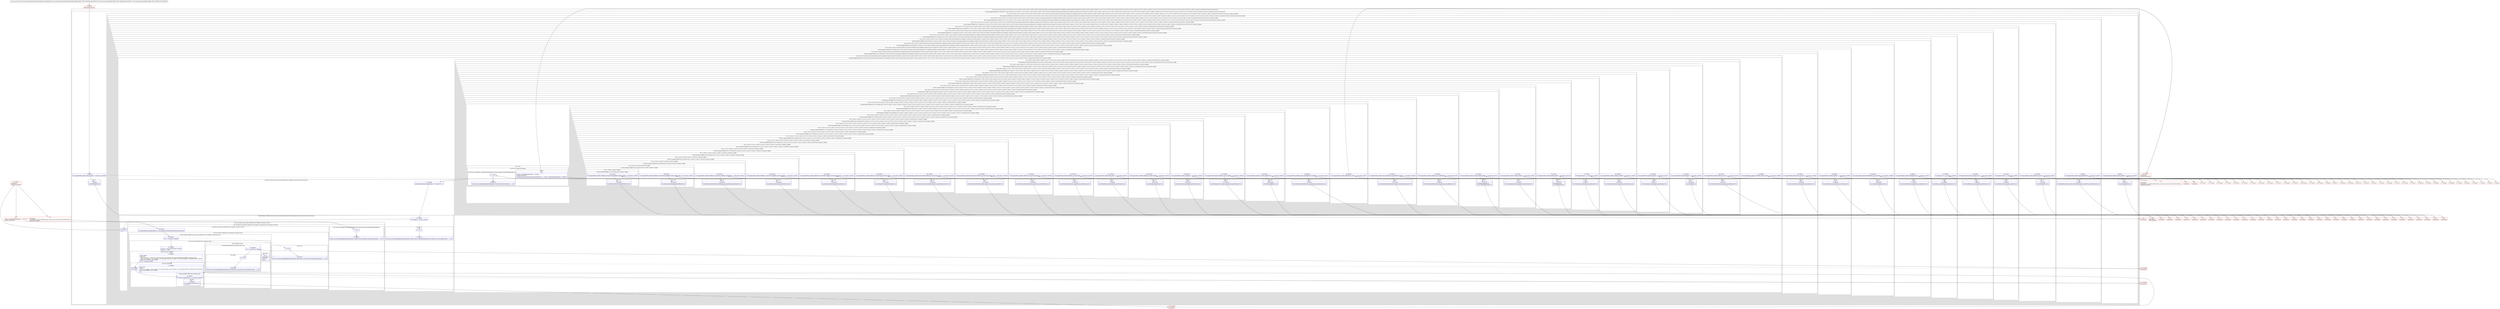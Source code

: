 digraph "CFG forcom.j256.ormlite.field.DatabaseFieldConfigLoader.readField(Lcom\/j256\/ormlite\/field\/DatabaseFieldConfig;Ljava\/lang\/String;Ljava\/lang\/String;)V" {
subgraph cluster_Region_443343740 {
label = "R(1:(1:2)(1:(1:5)(1:(1:8)(1:(1:11)(1:(1:14)(1:(1:17)(1:(1:20)(1:(1:23)(1:(1:26)(1:(1:29)(1:(1:32)(1:(2:35|(2:37|(2:40|(2:(3:42|(3:44|(1:46)(0)|47)|(2:(2:49|50)|(1:184)))|(2:51|52))))(2:56|57))(1:(1:60)(1:(1:63)(1:(1:66)(1:(1:69)(1:(1:72)(1:(1:75)(1:(1:78)(1:(1:81)(1:(1:84)(1:(1:87)(1:(1:(1:91))(1:(1:97)(1:(1:100)(1:(1:103)(1:(1:106)(1:(1:109)(1:(1:112)(1:(1:115)(1:(1:118)(1:(1:121)(1:(1:124)(1:(1:127)(1:(1:130)(1:(1:133)(1:(1:136)(1:(1:139)(1:(1:142)(0))))))))))))))))))))))))))))))))))))))))";
node [shape=record,color=blue];
subgraph cluster_IfRegion_948155170 {
label = "IF [B:1:0x0006] THEN: R(1:2) ELSE: R(1:(1:5)(1:(1:8)(1:(1:11)(1:(1:14)(1:(1:17)(1:(1:20)(1:(1:23)(1:(1:26)(1:(1:29)(1:(1:32)(1:(2:35|(2:37|(2:40|(2:(3:42|(3:44|(1:46)(0)|47)|(2:(2:49|50)|(1:184)))|(2:51|52))))(2:56|57))(1:(1:60)(1:(1:63)(1:(1:66)(1:(1:69)(1:(1:72)(1:(1:75)(1:(1:78)(1:(1:81)(1:(1:84)(1:(1:87)(1:(1:(1:91))(1:(1:97)(1:(1:100)(1:(1:103)(1:(1:106)(1:(1:109)(1:(1:112)(1:(1:115)(1:(1:118)(1:(1:121)(1:(1:124)(1:(1:127)(1:(1:130)(1:(1:133)(1:(1:136)(1:(1:139)(1:(1:142)(0)))))))))))))))))))))))))))))))))))))))";
node [shape=record,color=blue];
Node_1 [shape=record,label="{1\:\ 0x0006|if (r9.equals(FIELD_NAME_FIELD_NAME) == true) goto L_0x0008\l}"];
subgraph cluster_Region_1605760657 {
label = "R(1:2)";
node [shape=record,color=blue];
Node_2 [shape=record,label="{2\:\ 0x0008|r8.setFieldName(r10)\l}"];
}
subgraph cluster_Region_2017450059 {
label = "R(1:(1:5)(1:(1:8)(1:(1:11)(1:(1:14)(1:(1:17)(1:(1:20)(1:(1:23)(1:(1:26)(1:(1:29)(1:(1:32)(1:(2:35|(2:37|(2:40|(2:(3:42|(3:44|(1:46)(0)|47)|(2:(2:49|50)|(1:184)))|(2:51|52))))(2:56|57))(1:(1:60)(1:(1:63)(1:(1:66)(1:(1:69)(1:(1:72)(1:(1:75)(1:(1:78)(1:(1:81)(1:(1:84)(1:(1:87)(1:(1:(1:91))(1:(1:97)(1:(1:100)(1:(1:103)(1:(1:106)(1:(1:109)(1:(1:112)(1:(1:115)(1:(1:118)(1:(1:121)(1:(1:124)(1:(1:127)(1:(1:130)(1:(1:133)(1:(1:136)(1:(1:139)(1:(1:142)(0))))))))))))))))))))))))))))))))))))))) | ELSE_IF_CHAIN\l";
node [shape=record,color=blue];
subgraph cluster_IfRegion_95793971 {
label = "IF [B:4:0x0013] THEN: R(1:5) ELSE: R(1:(1:8)(1:(1:11)(1:(1:14)(1:(1:17)(1:(1:20)(1:(1:23)(1:(1:26)(1:(1:29)(1:(1:32)(1:(2:35|(2:37|(2:40|(2:(3:42|(3:44|(1:46)(0)|47)|(2:(2:49|50)|(1:184)))|(2:51|52))))(2:56|57))(1:(1:60)(1:(1:63)(1:(1:66)(1:(1:69)(1:(1:72)(1:(1:75)(1:(1:78)(1:(1:81)(1:(1:84)(1:(1:87)(1:(1:(1:91))(1:(1:97)(1:(1:100)(1:(1:103)(1:(1:106)(1:(1:109)(1:(1:112)(1:(1:115)(1:(1:118)(1:(1:121)(1:(1:124)(1:(1:127)(1:(1:130)(1:(1:133)(1:(1:136)(1:(1:139)(1:(1:142)(0)))))))))))))))))))))))))))))))))))))) | ELSE_IF_CHAIN\l";
node [shape=record,color=blue];
Node_4 [shape=record,label="{4\:\ 0x0013|if (r9.equals(FIELD_NAME_COLUMN_NAME) == true) goto L_0x0015\l}"];
subgraph cluster_Region_537528836 {
label = "R(1:5)";
node [shape=record,color=blue];
Node_5 [shape=record,label="{5\:\ 0x0015|r8.setColumnName(r10)\l}"];
}
subgraph cluster_Region_1358651882 {
label = "R(1:(1:8)(1:(1:11)(1:(1:14)(1:(1:17)(1:(1:20)(1:(1:23)(1:(1:26)(1:(1:29)(1:(1:32)(1:(2:35|(2:37|(2:40|(2:(3:42|(3:44|(1:46)(0)|47)|(2:(2:49|50)|(1:184)))|(2:51|52))))(2:56|57))(1:(1:60)(1:(1:63)(1:(1:66)(1:(1:69)(1:(1:72)(1:(1:75)(1:(1:78)(1:(1:81)(1:(1:84)(1:(1:87)(1:(1:(1:91))(1:(1:97)(1:(1:100)(1:(1:103)(1:(1:106)(1:(1:109)(1:(1:112)(1:(1:115)(1:(1:118)(1:(1:121)(1:(1:124)(1:(1:127)(1:(1:130)(1:(1:133)(1:(1:136)(1:(1:139)(1:(1:142)(0)))))))))))))))))))))))))))))))))))))) | ELSE_IF_CHAIN\l";
node [shape=record,color=blue];
subgraph cluster_IfRegion_1442846270 {
label = "IF [B:7:0x0020] THEN: R(1:8) ELSE: R(1:(1:11)(1:(1:14)(1:(1:17)(1:(1:20)(1:(1:23)(1:(1:26)(1:(1:29)(1:(1:32)(1:(2:35|(2:37|(2:40|(2:(3:42|(3:44|(1:46)(0)|47)|(2:(2:49|50)|(1:184)))|(2:51|52))))(2:56|57))(1:(1:60)(1:(1:63)(1:(1:66)(1:(1:69)(1:(1:72)(1:(1:75)(1:(1:78)(1:(1:81)(1:(1:84)(1:(1:87)(1:(1:(1:91))(1:(1:97)(1:(1:100)(1:(1:103)(1:(1:106)(1:(1:109)(1:(1:112)(1:(1:115)(1:(1:118)(1:(1:121)(1:(1:124)(1:(1:127)(1:(1:130)(1:(1:133)(1:(1:136)(1:(1:139)(1:(1:142)(0))))))))))))))))))))))))))))))))))))) | ELSE_IF_CHAIN\l";
node [shape=record,color=blue];
Node_7 [shape=record,label="{7\:\ 0x0020|if (r9.equals(FIELD_NAME_DATA_PERSISTER) == true) goto L_0x0022\l}"];
subgraph cluster_Region_2122587110 {
label = "R(1:8)";
node [shape=record,color=blue];
Node_8 [shape=record,label="{8\:\ 0x0022|r8.setDataPersister(com.j256.ormlite.field.DataType.valueOf(r10).getDataPersister())\l}"];
}
subgraph cluster_Region_237925400 {
label = "R(1:(1:11)(1:(1:14)(1:(1:17)(1:(1:20)(1:(1:23)(1:(1:26)(1:(1:29)(1:(1:32)(1:(2:35|(2:37|(2:40|(2:(3:42|(3:44|(1:46)(0)|47)|(2:(2:49|50)|(1:184)))|(2:51|52))))(2:56|57))(1:(1:60)(1:(1:63)(1:(1:66)(1:(1:69)(1:(1:72)(1:(1:75)(1:(1:78)(1:(1:81)(1:(1:84)(1:(1:87)(1:(1:(1:91))(1:(1:97)(1:(1:100)(1:(1:103)(1:(1:106)(1:(1:109)(1:(1:112)(1:(1:115)(1:(1:118)(1:(1:121)(1:(1:124)(1:(1:127)(1:(1:130)(1:(1:133)(1:(1:136)(1:(1:139)(1:(1:142)(0))))))))))))))))))))))))))))))))))))) | ELSE_IF_CHAIN\l";
node [shape=record,color=blue];
subgraph cluster_IfRegion_89239558 {
label = "IF [B:10:0x0035] THEN: R(1:11) ELSE: R(1:(1:14)(1:(1:17)(1:(1:20)(1:(1:23)(1:(1:26)(1:(1:29)(1:(1:32)(1:(2:35|(2:37|(2:40|(2:(3:42|(3:44|(1:46)(0)|47)|(2:(2:49|50)|(1:184)))|(2:51|52))))(2:56|57))(1:(1:60)(1:(1:63)(1:(1:66)(1:(1:69)(1:(1:72)(1:(1:75)(1:(1:78)(1:(1:81)(1:(1:84)(1:(1:87)(1:(1:(1:91))(1:(1:97)(1:(1:100)(1:(1:103)(1:(1:106)(1:(1:109)(1:(1:112)(1:(1:115)(1:(1:118)(1:(1:121)(1:(1:124)(1:(1:127)(1:(1:130)(1:(1:133)(1:(1:136)(1:(1:139)(1:(1:142)(0)))))))))))))))))))))))))))))))))))) | ELSE_IF_CHAIN\l";
node [shape=record,color=blue];
Node_10 [shape=record,label="{10\:\ 0x0035|if (r9.equals(FIELD_NAME_DEFAULT_VALUE) == true) goto L_0x0037\l}"];
subgraph cluster_Region_1404499828 {
label = "R(1:11)";
node [shape=record,color=blue];
Node_11 [shape=record,label="{11\:\ 0x0037|r8.setDefaultValue(r10)\l}"];
}
subgraph cluster_Region_221486543 {
label = "R(1:(1:14)(1:(1:17)(1:(1:20)(1:(1:23)(1:(1:26)(1:(1:29)(1:(1:32)(1:(2:35|(2:37|(2:40|(2:(3:42|(3:44|(1:46)(0)|47)|(2:(2:49|50)|(1:184)))|(2:51|52))))(2:56|57))(1:(1:60)(1:(1:63)(1:(1:66)(1:(1:69)(1:(1:72)(1:(1:75)(1:(1:78)(1:(1:81)(1:(1:84)(1:(1:87)(1:(1:(1:91))(1:(1:97)(1:(1:100)(1:(1:103)(1:(1:106)(1:(1:109)(1:(1:112)(1:(1:115)(1:(1:118)(1:(1:121)(1:(1:124)(1:(1:127)(1:(1:130)(1:(1:133)(1:(1:136)(1:(1:139)(1:(1:142)(0)))))))))))))))))))))))))))))))))))) | ELSE_IF_CHAIN\l";
node [shape=record,color=blue];
subgraph cluster_IfRegion_1891673797 {
label = "IF [B:13:0x0042] THEN: R(1:14) ELSE: R(1:(1:17)(1:(1:20)(1:(1:23)(1:(1:26)(1:(1:29)(1:(1:32)(1:(2:35|(2:37|(2:40|(2:(3:42|(3:44|(1:46)(0)|47)|(2:(2:49|50)|(1:184)))|(2:51|52))))(2:56|57))(1:(1:60)(1:(1:63)(1:(1:66)(1:(1:69)(1:(1:72)(1:(1:75)(1:(1:78)(1:(1:81)(1:(1:84)(1:(1:87)(1:(1:(1:91))(1:(1:97)(1:(1:100)(1:(1:103)(1:(1:106)(1:(1:109)(1:(1:112)(1:(1:115)(1:(1:118)(1:(1:121)(1:(1:124)(1:(1:127)(1:(1:130)(1:(1:133)(1:(1:136)(1:(1:139)(1:(1:142)(0))))))))))))))))))))))))))))))))))) | ELSE_IF_CHAIN\l";
node [shape=record,color=blue];
Node_13 [shape=record,label="{13\:\ 0x0042|if (r9.equals(\"width\") == true) goto L_0x0044\l}"];
subgraph cluster_Region_2014968155 {
label = "R(1:14)";
node [shape=record,color=blue];
Node_14 [shape=record,label="{14\:\ 0x0044|r8.setWidth(java.lang.Integer.parseInt(r10))\l}"];
}
subgraph cluster_Region_477146235 {
label = "R(1:(1:17)(1:(1:20)(1:(1:23)(1:(1:26)(1:(1:29)(1:(1:32)(1:(2:35|(2:37|(2:40|(2:(3:42|(3:44|(1:46)(0)|47)|(2:(2:49|50)|(1:184)))|(2:51|52))))(2:56|57))(1:(1:60)(1:(1:63)(1:(1:66)(1:(1:69)(1:(1:72)(1:(1:75)(1:(1:78)(1:(1:81)(1:(1:84)(1:(1:87)(1:(1:(1:91))(1:(1:97)(1:(1:100)(1:(1:103)(1:(1:106)(1:(1:109)(1:(1:112)(1:(1:115)(1:(1:118)(1:(1:121)(1:(1:124)(1:(1:127)(1:(1:130)(1:(1:133)(1:(1:136)(1:(1:139)(1:(1:142)(0))))))))))))))))))))))))))))))))))) | ELSE_IF_CHAIN\l";
node [shape=record,color=blue];
subgraph cluster_IfRegion_222074847 {
label = "IF [B:16:0x0053] THEN: R(1:17) ELSE: R(1:(1:20)(1:(1:23)(1:(1:26)(1:(1:29)(1:(1:32)(1:(2:35|(2:37|(2:40|(2:(3:42|(3:44|(1:46)(0)|47)|(2:(2:49|50)|(1:184)))|(2:51|52))))(2:56|57))(1:(1:60)(1:(1:63)(1:(1:66)(1:(1:69)(1:(1:72)(1:(1:75)(1:(1:78)(1:(1:81)(1:(1:84)(1:(1:87)(1:(1:(1:91))(1:(1:97)(1:(1:100)(1:(1:103)(1:(1:106)(1:(1:109)(1:(1:112)(1:(1:115)(1:(1:118)(1:(1:121)(1:(1:124)(1:(1:127)(1:(1:130)(1:(1:133)(1:(1:136)(1:(1:139)(1:(1:142)(0)))))))))))))))))))))))))))))))))) | ELSE_IF_CHAIN\l";
node [shape=record,color=blue];
Node_16 [shape=record,label="{16\:\ 0x0053|if (r9.equals(FIELD_NAME_CAN_BE_NULL) == true) goto L_0x0055\l}"];
subgraph cluster_Region_2025848371 {
label = "R(1:17)";
node [shape=record,color=blue];
Node_17 [shape=record,label="{17\:\ 0x0055|r8.setCanBeNull(java.lang.Boolean.parseBoolean(r10))\l}"];
}
subgraph cluster_Region_1339757406 {
label = "R(1:(1:20)(1:(1:23)(1:(1:26)(1:(1:29)(1:(1:32)(1:(2:35|(2:37|(2:40|(2:(3:42|(3:44|(1:46)(0)|47)|(2:(2:49|50)|(1:184)))|(2:51|52))))(2:56|57))(1:(1:60)(1:(1:63)(1:(1:66)(1:(1:69)(1:(1:72)(1:(1:75)(1:(1:78)(1:(1:81)(1:(1:84)(1:(1:87)(1:(1:(1:91))(1:(1:97)(1:(1:100)(1:(1:103)(1:(1:106)(1:(1:109)(1:(1:112)(1:(1:115)(1:(1:118)(1:(1:121)(1:(1:124)(1:(1:127)(1:(1:130)(1:(1:133)(1:(1:136)(1:(1:139)(1:(1:142)(0)))))))))))))))))))))))))))))))))) | ELSE_IF_CHAIN\l";
node [shape=record,color=blue];
subgraph cluster_IfRegion_1448181162 {
label = "IF [B:19:0x0064] THEN: R(1:20) ELSE: R(1:(1:23)(1:(1:26)(1:(1:29)(1:(1:32)(1:(2:35|(2:37|(2:40|(2:(3:42|(3:44|(1:46)(0)|47)|(2:(2:49|50)|(1:184)))|(2:51|52))))(2:56|57))(1:(1:60)(1:(1:63)(1:(1:66)(1:(1:69)(1:(1:72)(1:(1:75)(1:(1:78)(1:(1:81)(1:(1:84)(1:(1:87)(1:(1:(1:91))(1:(1:97)(1:(1:100)(1:(1:103)(1:(1:106)(1:(1:109)(1:(1:112)(1:(1:115)(1:(1:118)(1:(1:121)(1:(1:124)(1:(1:127)(1:(1:130)(1:(1:133)(1:(1:136)(1:(1:139)(1:(1:142)(0))))))))))))))))))))))))))))))))) | ELSE_IF_CHAIN\l";
node [shape=record,color=blue];
Node_19 [shape=record,label="{19\:\ 0x0064|if (r9.equals(\"id\") == true) goto L_0x0066\l}"];
subgraph cluster_Region_1069189840 {
label = "R(1:20)";
node [shape=record,color=blue];
Node_20 [shape=record,label="{20\:\ 0x0066|r8.setId(java.lang.Boolean.parseBoolean(r10))\l}"];
}
subgraph cluster_Region_955495794 {
label = "R(1:(1:23)(1:(1:26)(1:(1:29)(1:(1:32)(1:(2:35|(2:37|(2:40|(2:(3:42|(3:44|(1:46)(0)|47)|(2:(2:49|50)|(1:184)))|(2:51|52))))(2:56|57))(1:(1:60)(1:(1:63)(1:(1:66)(1:(1:69)(1:(1:72)(1:(1:75)(1:(1:78)(1:(1:81)(1:(1:84)(1:(1:87)(1:(1:(1:91))(1:(1:97)(1:(1:100)(1:(1:103)(1:(1:106)(1:(1:109)(1:(1:112)(1:(1:115)(1:(1:118)(1:(1:121)(1:(1:124)(1:(1:127)(1:(1:130)(1:(1:133)(1:(1:136)(1:(1:139)(1:(1:142)(0))))))))))))))))))))))))))))))))) | ELSE_IF_CHAIN\l";
node [shape=record,color=blue];
subgraph cluster_IfRegion_790954193 {
label = "IF [B:22:0x0075] THEN: R(1:23) ELSE: R(1:(1:26)(1:(1:29)(1:(1:32)(1:(2:35|(2:37|(2:40|(2:(3:42|(3:44|(1:46)(0)|47)|(2:(2:49|50)|(1:184)))|(2:51|52))))(2:56|57))(1:(1:60)(1:(1:63)(1:(1:66)(1:(1:69)(1:(1:72)(1:(1:75)(1:(1:78)(1:(1:81)(1:(1:84)(1:(1:87)(1:(1:(1:91))(1:(1:97)(1:(1:100)(1:(1:103)(1:(1:106)(1:(1:109)(1:(1:112)(1:(1:115)(1:(1:118)(1:(1:121)(1:(1:124)(1:(1:127)(1:(1:130)(1:(1:133)(1:(1:136)(1:(1:139)(1:(1:142)(0)))))))))))))))))))))))))))))))) | ELSE_IF_CHAIN\l";
node [shape=record,color=blue];
Node_22 [shape=record,label="{22\:\ 0x0075|if (r9.equals(FIELD_NAME_GENERATED_ID) == true) goto L_0x0077\l}"];
subgraph cluster_Region_1925485746 {
label = "R(1:23)";
node [shape=record,color=blue];
Node_23 [shape=record,label="{23\:\ 0x0077|r8.setGeneratedId(java.lang.Boolean.parseBoolean(r10))\l}"];
}
subgraph cluster_Region_423853104 {
label = "R(1:(1:26)(1:(1:29)(1:(1:32)(1:(2:35|(2:37|(2:40|(2:(3:42|(3:44|(1:46)(0)|47)|(2:(2:49|50)|(1:184)))|(2:51|52))))(2:56|57))(1:(1:60)(1:(1:63)(1:(1:66)(1:(1:69)(1:(1:72)(1:(1:75)(1:(1:78)(1:(1:81)(1:(1:84)(1:(1:87)(1:(1:(1:91))(1:(1:97)(1:(1:100)(1:(1:103)(1:(1:106)(1:(1:109)(1:(1:112)(1:(1:115)(1:(1:118)(1:(1:121)(1:(1:124)(1:(1:127)(1:(1:130)(1:(1:133)(1:(1:136)(1:(1:139)(1:(1:142)(0)))))))))))))))))))))))))))))))) | ELSE_IF_CHAIN\l";
node [shape=record,color=blue];
subgraph cluster_IfRegion_1010696783 {
label = "IF [B:25:0x0086] THEN: R(1:26) ELSE: R(1:(1:29)(1:(1:32)(1:(2:35|(2:37|(2:40|(2:(3:42|(3:44|(1:46)(0)|47)|(2:(2:49|50)|(1:184)))|(2:51|52))))(2:56|57))(1:(1:60)(1:(1:63)(1:(1:66)(1:(1:69)(1:(1:72)(1:(1:75)(1:(1:78)(1:(1:81)(1:(1:84)(1:(1:87)(1:(1:(1:91))(1:(1:97)(1:(1:100)(1:(1:103)(1:(1:106)(1:(1:109)(1:(1:112)(1:(1:115)(1:(1:118)(1:(1:121)(1:(1:124)(1:(1:127)(1:(1:130)(1:(1:133)(1:(1:136)(1:(1:139)(1:(1:142)(0))))))))))))))))))))))))))))))) | ELSE_IF_CHAIN\l";
node [shape=record,color=blue];
Node_25 [shape=record,label="{25\:\ 0x0086|if (r9.equals(FIELD_NAME_GENERATED_ID_SEQUENCE) == true) goto L_0x0088\l}"];
subgraph cluster_Region_991604369 {
label = "R(1:26)";
node [shape=record,color=blue];
Node_26 [shape=record,label="{26\:\ 0x0088|r8.setGeneratedIdSequence(r10)\l}"];
}
subgraph cluster_Region_1831717956 {
label = "R(1:(1:29)(1:(1:32)(1:(2:35|(2:37|(2:40|(2:(3:42|(3:44|(1:46)(0)|47)|(2:(2:49|50)|(1:184)))|(2:51|52))))(2:56|57))(1:(1:60)(1:(1:63)(1:(1:66)(1:(1:69)(1:(1:72)(1:(1:75)(1:(1:78)(1:(1:81)(1:(1:84)(1:(1:87)(1:(1:(1:91))(1:(1:97)(1:(1:100)(1:(1:103)(1:(1:106)(1:(1:109)(1:(1:112)(1:(1:115)(1:(1:118)(1:(1:121)(1:(1:124)(1:(1:127)(1:(1:130)(1:(1:133)(1:(1:136)(1:(1:139)(1:(1:142)(0))))))))))))))))))))))))))))))) | ELSE_IF_CHAIN\l";
node [shape=record,color=blue];
subgraph cluster_IfRegion_1871552301 {
label = "IF [B:28:0x0093] THEN: R(1:29) ELSE: R(1:(1:32)(1:(2:35|(2:37|(2:40|(2:(3:42|(3:44|(1:46)(0)|47)|(2:(2:49|50)|(1:184)))|(2:51|52))))(2:56|57))(1:(1:60)(1:(1:63)(1:(1:66)(1:(1:69)(1:(1:72)(1:(1:75)(1:(1:78)(1:(1:81)(1:(1:84)(1:(1:87)(1:(1:(1:91))(1:(1:97)(1:(1:100)(1:(1:103)(1:(1:106)(1:(1:109)(1:(1:112)(1:(1:115)(1:(1:118)(1:(1:121)(1:(1:124)(1:(1:127)(1:(1:130)(1:(1:133)(1:(1:136)(1:(1:139)(1:(1:142)(0)))))))))))))))))))))))))))))) | ELSE_IF_CHAIN\l";
node [shape=record,color=blue];
Node_28 [shape=record,label="{28\:\ 0x0093|if (r9.equals(FIELD_NAME_FOREIGN) == true) goto L_0x0095\l}"];
subgraph cluster_Region_594396393 {
label = "R(1:29)";
node [shape=record,color=blue];
Node_29 [shape=record,label="{29\:\ 0x0095|r8.setForeign(java.lang.Boolean.parseBoolean(r10))\l}"];
}
subgraph cluster_Region_1307416627 {
label = "R(1:(1:32)(1:(2:35|(2:37|(2:40|(2:(3:42|(3:44|(1:46)(0)|47)|(2:(2:49|50)|(1:184)))|(2:51|52))))(2:56|57))(1:(1:60)(1:(1:63)(1:(1:66)(1:(1:69)(1:(1:72)(1:(1:75)(1:(1:78)(1:(1:81)(1:(1:84)(1:(1:87)(1:(1:(1:91))(1:(1:97)(1:(1:100)(1:(1:103)(1:(1:106)(1:(1:109)(1:(1:112)(1:(1:115)(1:(1:118)(1:(1:121)(1:(1:124)(1:(1:127)(1:(1:130)(1:(1:133)(1:(1:136)(1:(1:139)(1:(1:142)(0)))))))))))))))))))))))))))))) | ELSE_IF_CHAIN\l";
node [shape=record,color=blue];
subgraph cluster_IfRegion_1319186982 {
label = "IF [B:31:0x00a4] THEN: R(1:32) ELSE: R(1:(2:35|(2:37|(2:40|(2:(3:42|(3:44|(1:46)(0)|47)|(2:(2:49|50)|(1:184)))|(2:51|52))))(2:56|57))(1:(1:60)(1:(1:63)(1:(1:66)(1:(1:69)(1:(1:72)(1:(1:75)(1:(1:78)(1:(1:81)(1:(1:84)(1:(1:87)(1:(1:(1:91))(1:(1:97)(1:(1:100)(1:(1:103)(1:(1:106)(1:(1:109)(1:(1:112)(1:(1:115)(1:(1:118)(1:(1:121)(1:(1:124)(1:(1:127)(1:(1:130)(1:(1:133)(1:(1:136)(1:(1:139)(1:(1:142)(0))))))))))))))))))))))))))))) | ELSE_IF_CHAIN\l";
node [shape=record,color=blue];
Node_31 [shape=record,label="{31\:\ 0x00a4|if (r9.equals(FIELD_NAME_USE_GET_SET) == true) goto L_0x00a6\l}"];
subgraph cluster_Region_1305917480 {
label = "R(1:32)";
node [shape=record,color=blue];
Node_32 [shape=record,label="{32\:\ 0x00a6|r8.setUseGetSet(java.lang.Boolean.parseBoolean(r10))\l}"];
}
subgraph cluster_Region_5339127 {
label = "R(1:(2:35|(2:37|(2:40|(2:(3:42|(3:44|(1:46)(0)|47)|(2:(2:49|50)|(1:184)))|(2:51|52))))(2:56|57))(1:(1:60)(1:(1:63)(1:(1:66)(1:(1:69)(1:(1:72)(1:(1:75)(1:(1:78)(1:(1:81)(1:(1:84)(1:(1:87)(1:(1:(1:91))(1:(1:97)(1:(1:100)(1:(1:103)(1:(1:106)(1:(1:109)(1:(1:112)(1:(1:115)(1:(1:118)(1:(1:121)(1:(1:124)(1:(1:127)(1:(1:130)(1:(1:133)(1:(1:136)(1:(1:139)(1:(1:142)(0))))))))))))))))))))))))))))) | ELSE_IF_CHAIN\l";
node [shape=record,color=blue];
subgraph cluster_IfRegion_559696846 {
label = "IF [B:34:0x00b6] THEN: R(2:35|(2:37|(2:40|(2:(3:42|(3:44|(1:46)(0)|47)|(2:(2:49|50)|(1:184)))|(2:51|52))))(2:56|57)) ELSE: R(1:(1:60)(1:(1:63)(1:(1:66)(1:(1:69)(1:(1:72)(1:(1:75)(1:(1:78)(1:(1:81)(1:(1:84)(1:(1:87)(1:(1:(1:91))(1:(1:97)(1:(1:100)(1:(1:103)(1:(1:106)(1:(1:109)(1:(1:112)(1:(1:115)(1:(1:118)(1:(1:121)(1:(1:124)(1:(1:127)(1:(1:130)(1:(1:133)(1:(1:136)(1:(1:139)(1:(1:142)(0)))))))))))))))))))))))))))) | ELSE_IF_CHAIN\l";
node [shape=record,color=blue];
Node_34 [shape=record,label="{34\:\ 0x00b6|if (r9.equals(FIELD_NAME_UNKNOWN_ENUM_VALUE) == true) goto L_0x00b8\l}"];
subgraph cluster_Region_855029175 {
label = "R(2:35|(2:37|(2:40|(2:(3:42|(3:44|(1:46)(0)|47)|(2:(2:49|50)|(1:184)))|(2:51|52))))(2:56|57))";
node [shape=record,color=blue];
Node_35 [shape=record,label="{35\:\ 0x00b8|java.lang.String[] java.lang.String[] r9 = r10.split(\"#\", \-2)\l}"];
subgraph cluster_IfRegion_26092844 {
label = "IF [B:36:0x00c1] THEN: R(2:37|(2:40|(2:(3:42|(3:44|(1:46)(0)|47)|(2:(2:49|50)|(1:184)))|(2:51|52)))) ELSE: R(2:56|57)";
node [shape=record,color=blue];
Node_36 [shape=record,label="{36\:\ 0x00c1|if (r9.length == 2) goto L_0x00c3\l}"];
subgraph cluster_Region_1836692460 {
label = "R(2:37|(2:40|(2:(3:42|(3:44|(1:46)(0)|47)|(2:(2:49|50)|(1:184)))|(2:51|52))))";
node [shape=record,color=blue];
Node_37 [shape=record,label="{37\:\ 0x00c3|int r0 = 0\l}"];
subgraph cluster_TryCatchRegion_1714122177 {
label = "Try: R(2:40|(2:(3:42|(3:44|(1:46)(0)|47)|(2:(2:49|50)|(1:184)))|(2:51|52))) catches: R(2:53|55)";
node [shape=record,color=blue];
subgraph cluster_Region_1154852503 {
label = "R(2:40|(2:(3:42|(3:44|(1:46)(0)|47)|(2:(2:49|50)|(1:184)))|(2:51|52)))";
node [shape=record,color=blue];
Node_40 [shape=record,label="{40\:\ 0x00ca|java.lang.Object[] java.lang.Object[] r2 = java.lang.Class.forName(r9[0]).getEnumConstants()\l}"];
subgraph cluster_Region_516202196 {
label = "R(2:(3:42|(3:44|(1:46)(0)|47)|(2:(2:49|50)|(1:184)))|(2:51|52))";
node [shape=record,color=blue];
subgraph cluster_IfRegion_1957081094 {
label = "IF [B:41:0x00ce] THEN: R(3:42|(3:44|(1:46)(0)|47)|(2:(2:49|50)|(1:184))) ELSE: null";
node [shape=record,color=blue];
Node_41 [shape=record,label="{41\:\ 0x00ce|if (r2 != null) goto L_0x00d0\l}"];
subgraph cluster_Region_830878696 {
label = "R(3:42|(3:44|(1:46)(0)|47)|(2:(2:49|50)|(1:184)))";
node [shape=record,color=blue];
Node_42 [shape=record,label="{42\:\ 0x00d0|int int r3 = ((java.lang.Enum[]) r2).length\lboolean r4 = false\l}"];
subgraph cluster_LoopRegion_354532404 {
label = "LOOP:0: (3:44|(1:46)(0)|47)";
node [shape=record,color=blue];
Node_43 [shape=record,label="{43\:\ 0x00d4|LOOP_START\lPHI: r0 r4 \l  PHI: (r0v84 int) = (r0v81 int), (r0v86 int) binds: [B:42:0x00d0, B:47:0x00e8] A[DONT_GENERATE, DONT_INLINE]\l  PHI: (r4v1 boolean) = (r4v0 boolean), (r4v2 boolean) binds: [B:42:0x00d0, B:47:0x00e8] A[DONT_GENERATE, DONT_INLINE]\lLOOP:0: B:43:0x00d4\-\>B:47:0x00e8\l|if (r0 \< r3) goto L_0x00d6\l}"];
subgraph cluster_Region_489573418 {
label = "R(3:44|(1:46)(0)|47)";
node [shape=record,color=blue];
Node_44 [shape=record,label="{44\:\ 0x00d6|r5 = r2[r0]\l}"];
subgraph cluster_IfRegion_1780873234 {
label = "IF [B:45:0x00e2] THEN: R(1:46) ELSE: R(0)";
node [shape=record,color=blue];
Node_45 [shape=record,label="{45\:\ 0x00e2|if (r5.name().equals(r9[1]) == true) goto L_0x00e4\l}"];
subgraph cluster_Region_289411303 {
label = "R(1:46)";
node [shape=record,color=blue];
Node_46 [shape=record,label="{46\:\ 0x00e4|r8.setUnknownEnumValue(r5)\lr4 = true\l}"];
}
subgraph cluster_Region_1449166693 {
label = "R(0)";
node [shape=record,color=blue];
}
}
Node_47 [shape=record,label="{47\:\ 0x00e8|LOOP_END\lPHI: r4 \l  PHI: (r4v2 boolean) = (r4v1 boolean), (r4v3 boolean) binds: [B:145:0x00e8, B:144:0x00e8] A[DONT_GENERATE, DONT_INLINE]\lLOOP:0: B:43:0x00d4\-\>B:47:0x00e8\l|r0++\l}"];
}
}
subgraph cluster_Region_1805167885 {
label = "R(2:(2:49|50)|(1:184))";
node [shape=record,color=blue];
subgraph cluster_IfRegion_2120241657 {
label = "IF [B:48:0x00eb] THEN: R(2:49|50) ELSE: null";
node [shape=record,color=blue];
Node_48 [shape=record,label="{48\:\ 0x00eb|if (r4 != true) goto L_0x00ef\l}"];
subgraph cluster_Region_1368439956 {
label = "R(2:49|50)";
node [shape=record,color=blue];
Node_49 [shape=record,label="{49\:\ 0x00ef}"];
Node_50 [shape=record,label="{50\:\ 0x0105|throw new java.lang.IllegalArgumentException(\"Invalid enum value name for unknownEnumvalue: \" + r10)\l}"];
}
}
subgraph cluster_Region_1229486734 {
label = "R(1:184)";
node [shape=record,color=blue];
Node_184 [shape=record,label="{184\:\ ?|SYNTHETIC\lRETURN\l|return\l}"];
}
}
}
}
subgraph cluster_Region_457283437 {
label = "R(2:51|52)";
node [shape=record,color=blue];
Node_51 [shape=record,label="{51\:\ 0x0106}"];
Node_52 [shape=record,label="{52\:\ 0x011c|throw new java.lang.IllegalArgumentException(\"Invalid class is not an Enum for unknownEnumValue: \" + r10)\l}"];
}
}
}
subgraph cluster_Region_899658189 {
label = "R(2:53|55) | ExcHandler: ClassNotFoundException (unused java.lang.ClassNotFoundException)\l";
node [shape=record,color=blue];
Node_53 [shape=record,label="{53\:\ 0x011d}"];
Node_55 [shape=record,label="{55\:\ 0x0133|throw new java.lang.IllegalArgumentException(\"Unknown class specified for unknownEnumValue: \" + r10)\l}"];
}
}
}
subgraph cluster_Region_1639960566 {
label = "R(2:56|57)";
node [shape=record,color=blue];
Node_56 [shape=record,label="{56\:\ 0x0134}"];
Node_57 [shape=record,label="{57\:\ 0x014a|throw new java.lang.IllegalArgumentException(\"Invalid value for unknownEnumValue which should be in class#name format: \" + r10)\l}"];
}
}
}
subgraph cluster_Region_1806255429 {
label = "R(1:(1:60)(1:(1:63)(1:(1:66)(1:(1:69)(1:(1:72)(1:(1:75)(1:(1:78)(1:(1:81)(1:(1:84)(1:(1:87)(1:(1:(1:91))(1:(1:97)(1:(1:100)(1:(1:103)(1:(1:106)(1:(1:109)(1:(1:112)(1:(1:115)(1:(1:118)(1:(1:121)(1:(1:124)(1:(1:127)(1:(1:130)(1:(1:133)(1:(1:136)(1:(1:139)(1:(1:142)(0)))))))))))))))))))))))))))) | ELSE_IF_CHAIN\l";
node [shape=record,color=blue];
subgraph cluster_IfRegion_2093239714 {
label = "IF [B:59:0x0151] THEN: R(1:60) ELSE: R(1:(1:63)(1:(1:66)(1:(1:69)(1:(1:72)(1:(1:75)(1:(1:78)(1:(1:81)(1:(1:84)(1:(1:87)(1:(1:(1:91))(1:(1:97)(1:(1:100)(1:(1:103)(1:(1:106)(1:(1:109)(1:(1:112)(1:(1:115)(1:(1:118)(1:(1:121)(1:(1:124)(1:(1:127)(1:(1:130)(1:(1:133)(1:(1:136)(1:(1:139)(1:(1:142)(0))))))))))))))))))))))))))) | ELSE_IF_CHAIN\l";
node [shape=record,color=blue];
Node_59 [shape=record,label="{59\:\ 0x0151|if (r9.equals(FIELD_NAME_THROW_IF_NULL) == true) goto L_0x0153\l}"];
subgraph cluster_Region_882743854 {
label = "R(1:60)";
node [shape=record,color=blue];
Node_60 [shape=record,label="{60\:\ 0x0153|r8.setThrowIfNull(java.lang.Boolean.parseBoolean(r10))\l}"];
}
subgraph cluster_Region_725758772 {
label = "R(1:(1:63)(1:(1:66)(1:(1:69)(1:(1:72)(1:(1:75)(1:(1:78)(1:(1:81)(1:(1:84)(1:(1:87)(1:(1:(1:91))(1:(1:97)(1:(1:100)(1:(1:103)(1:(1:106)(1:(1:109)(1:(1:112)(1:(1:115)(1:(1:118)(1:(1:121)(1:(1:124)(1:(1:127)(1:(1:130)(1:(1:133)(1:(1:136)(1:(1:139)(1:(1:142)(0))))))))))))))))))))))))))) | ELSE_IF_CHAIN\l";
node [shape=record,color=blue];
subgraph cluster_IfRegion_182503540 {
label = "IF [B:62:0x0162] THEN: R(1:63) ELSE: R(1:(1:66)(1:(1:69)(1:(1:72)(1:(1:75)(1:(1:78)(1:(1:81)(1:(1:84)(1:(1:87)(1:(1:(1:91))(1:(1:97)(1:(1:100)(1:(1:103)(1:(1:106)(1:(1:109)(1:(1:112)(1:(1:115)(1:(1:118)(1:(1:121)(1:(1:124)(1:(1:127)(1:(1:130)(1:(1:133)(1:(1:136)(1:(1:139)(1:(1:142)(0)))))))))))))))))))))))))) | ELSE_IF_CHAIN\l";
node [shape=record,color=blue];
Node_62 [shape=record,label="{62\:\ 0x0162|if (r9.equals(FIELD_NAME_FORMAT) == true) goto L_0x0164\l}"];
subgraph cluster_Region_1419193815 {
label = "R(1:63)";
node [shape=record,color=blue];
Node_63 [shape=record,label="{63\:\ 0x0164|r8.setFormat(r10)\l}"];
}
subgraph cluster_Region_209944961 {
label = "R(1:(1:66)(1:(1:69)(1:(1:72)(1:(1:75)(1:(1:78)(1:(1:81)(1:(1:84)(1:(1:87)(1:(1:(1:91))(1:(1:97)(1:(1:100)(1:(1:103)(1:(1:106)(1:(1:109)(1:(1:112)(1:(1:115)(1:(1:118)(1:(1:121)(1:(1:124)(1:(1:127)(1:(1:130)(1:(1:133)(1:(1:136)(1:(1:139)(1:(1:142)(0)))))))))))))))))))))))))) | ELSE_IF_CHAIN\l";
node [shape=record,color=blue];
subgraph cluster_IfRegion_920832182 {
label = "IF [B:65:0x016f] THEN: R(1:66) ELSE: R(1:(1:69)(1:(1:72)(1:(1:75)(1:(1:78)(1:(1:81)(1:(1:84)(1:(1:87)(1:(1:(1:91))(1:(1:97)(1:(1:100)(1:(1:103)(1:(1:106)(1:(1:109)(1:(1:112)(1:(1:115)(1:(1:118)(1:(1:121)(1:(1:124)(1:(1:127)(1:(1:130)(1:(1:133)(1:(1:136)(1:(1:139)(1:(1:142)(0))))))))))))))))))))))))) | ELSE_IF_CHAIN\l";
node [shape=record,color=blue];
Node_65 [shape=record,label="{65\:\ 0x016f|if (r9.equals(FIELD_NAME_UNIQUE) == true) goto L_0x0171\l}"];
subgraph cluster_Region_986518902 {
label = "R(1:66)";
node [shape=record,color=blue];
Node_66 [shape=record,label="{66\:\ 0x0171|r8.setUnique(java.lang.Boolean.parseBoolean(r10))\l}"];
}
subgraph cluster_Region_1473871469 {
label = "R(1:(1:69)(1:(1:72)(1:(1:75)(1:(1:78)(1:(1:81)(1:(1:84)(1:(1:87)(1:(1:(1:91))(1:(1:97)(1:(1:100)(1:(1:103)(1:(1:106)(1:(1:109)(1:(1:112)(1:(1:115)(1:(1:118)(1:(1:121)(1:(1:124)(1:(1:127)(1:(1:130)(1:(1:133)(1:(1:136)(1:(1:139)(1:(1:142)(0))))))))))))))))))))))))) | ELSE_IF_CHAIN\l";
node [shape=record,color=blue];
subgraph cluster_IfRegion_1195795102 {
label = "IF [B:68:0x0180] THEN: R(1:69) ELSE: R(1:(1:72)(1:(1:75)(1:(1:78)(1:(1:81)(1:(1:84)(1:(1:87)(1:(1:(1:91))(1:(1:97)(1:(1:100)(1:(1:103)(1:(1:106)(1:(1:109)(1:(1:112)(1:(1:115)(1:(1:118)(1:(1:121)(1:(1:124)(1:(1:127)(1:(1:130)(1:(1:133)(1:(1:136)(1:(1:139)(1:(1:142)(0)))))))))))))))))))))))) | ELSE_IF_CHAIN\l";
node [shape=record,color=blue];
Node_68 [shape=record,label="{68\:\ 0x0180|if (r9.equals(FIELD_NAME_UNIQUE_COMBO) == true) goto L_0x0182\l}"];
subgraph cluster_Region_1732355512 {
label = "R(1:69)";
node [shape=record,color=blue];
Node_69 [shape=record,label="{69\:\ 0x0182|r8.setUniqueCombo(java.lang.Boolean.parseBoolean(r10))\l}"];
}
subgraph cluster_Region_896887427 {
label = "R(1:(1:72)(1:(1:75)(1:(1:78)(1:(1:81)(1:(1:84)(1:(1:87)(1:(1:(1:91))(1:(1:97)(1:(1:100)(1:(1:103)(1:(1:106)(1:(1:109)(1:(1:112)(1:(1:115)(1:(1:118)(1:(1:121)(1:(1:124)(1:(1:127)(1:(1:130)(1:(1:133)(1:(1:136)(1:(1:139)(1:(1:142)(0)))))))))))))))))))))))) | ELSE_IF_CHAIN\l";
node [shape=record,color=blue];
subgraph cluster_IfRegion_692277334 {
label = "IF [B:71:0x0191] THEN: R(1:72) ELSE: R(1:(1:75)(1:(1:78)(1:(1:81)(1:(1:84)(1:(1:87)(1:(1:(1:91))(1:(1:97)(1:(1:100)(1:(1:103)(1:(1:106)(1:(1:109)(1:(1:112)(1:(1:115)(1:(1:118)(1:(1:121)(1:(1:124)(1:(1:127)(1:(1:130)(1:(1:133)(1:(1:136)(1:(1:139)(1:(1:142)(0))))))))))))))))))))))) | ELSE_IF_CHAIN\l";
node [shape=record,color=blue];
Node_71 [shape=record,label="{71\:\ 0x0191|if (r9.equals(\"index\") == true) goto L_0x0193\l}"];
subgraph cluster_Region_1575327090 {
label = "R(1:72)";
node [shape=record,color=blue];
Node_72 [shape=record,label="{72\:\ 0x0193|r8.setIndex(java.lang.Boolean.parseBoolean(r10))\l}"];
}
subgraph cluster_Region_937658131 {
label = "R(1:(1:75)(1:(1:78)(1:(1:81)(1:(1:84)(1:(1:87)(1:(1:(1:91))(1:(1:97)(1:(1:100)(1:(1:103)(1:(1:106)(1:(1:109)(1:(1:112)(1:(1:115)(1:(1:118)(1:(1:121)(1:(1:124)(1:(1:127)(1:(1:130)(1:(1:133)(1:(1:136)(1:(1:139)(1:(1:142)(0))))))))))))))))))))))) | ELSE_IF_CHAIN\l";
node [shape=record,color=blue];
subgraph cluster_IfRegion_693944862 {
label = "IF [B:74:0x01a2] THEN: R(1:75) ELSE: R(1:(1:78)(1:(1:81)(1:(1:84)(1:(1:87)(1:(1:(1:91))(1:(1:97)(1:(1:100)(1:(1:103)(1:(1:106)(1:(1:109)(1:(1:112)(1:(1:115)(1:(1:118)(1:(1:121)(1:(1:124)(1:(1:127)(1:(1:130)(1:(1:133)(1:(1:136)(1:(1:139)(1:(1:142)(0)))))))))))))))))))))) | ELSE_IF_CHAIN\l";
node [shape=record,color=blue];
Node_74 [shape=record,label="{74\:\ 0x01a2|if (r9.equals(FIELD_NAME_INDEX_NAME) == true) goto L_0x01a4\l}"];
subgraph cluster_Region_447669891 {
label = "R(1:75)";
node [shape=record,color=blue];
Node_75 [shape=record,label="{75\:\ 0x01a4|r8.setIndex(true)\lr8.setIndexName(r10)\l}"];
}
subgraph cluster_Region_1796320929 {
label = "R(1:(1:78)(1:(1:81)(1:(1:84)(1:(1:87)(1:(1:(1:91))(1:(1:97)(1:(1:100)(1:(1:103)(1:(1:106)(1:(1:109)(1:(1:112)(1:(1:115)(1:(1:118)(1:(1:121)(1:(1:124)(1:(1:127)(1:(1:130)(1:(1:133)(1:(1:136)(1:(1:139)(1:(1:142)(0)))))))))))))))))))))) | ELSE_IF_CHAIN\l";
node [shape=record,color=blue];
subgraph cluster_IfRegion_1080129487 {
label = "IF [B:77:0x01b2] THEN: R(1:78) ELSE: R(1:(1:81)(1:(1:84)(1:(1:87)(1:(1:(1:91))(1:(1:97)(1:(1:100)(1:(1:103)(1:(1:106)(1:(1:109)(1:(1:112)(1:(1:115)(1:(1:118)(1:(1:121)(1:(1:124)(1:(1:127)(1:(1:130)(1:(1:133)(1:(1:136)(1:(1:139)(1:(1:142)(0))))))))))))))))))))) | ELSE_IF_CHAIN\l";
node [shape=record,color=blue];
Node_77 [shape=record,label="{77\:\ 0x01b2|if (r9.equals(FIELD_NAME_UNIQUE_INDEX) == true) goto L_0x01b4\l}"];
subgraph cluster_Region_266469871 {
label = "R(1:78)";
node [shape=record,color=blue];
Node_78 [shape=record,label="{78\:\ 0x01b4|r8.setUniqueIndex(java.lang.Boolean.parseBoolean(r10))\l}"];
}
subgraph cluster_Region_1645573230 {
label = "R(1:(1:81)(1:(1:84)(1:(1:87)(1:(1:(1:91))(1:(1:97)(1:(1:100)(1:(1:103)(1:(1:106)(1:(1:109)(1:(1:112)(1:(1:115)(1:(1:118)(1:(1:121)(1:(1:124)(1:(1:127)(1:(1:130)(1:(1:133)(1:(1:136)(1:(1:139)(1:(1:142)(0))))))))))))))))))))) | ELSE_IF_CHAIN\l";
node [shape=record,color=blue];
subgraph cluster_IfRegion_68659755 {
label = "IF [B:80:0x01c3] THEN: R(1:81) ELSE: R(1:(1:84)(1:(1:87)(1:(1:(1:91))(1:(1:97)(1:(1:100)(1:(1:103)(1:(1:106)(1:(1:109)(1:(1:112)(1:(1:115)(1:(1:118)(1:(1:121)(1:(1:124)(1:(1:127)(1:(1:130)(1:(1:133)(1:(1:136)(1:(1:139)(1:(1:142)(0)))))))))))))))))))) | ELSE_IF_CHAIN\l";
node [shape=record,color=blue];
Node_80 [shape=record,label="{80\:\ 0x01c3|if (r9.equals(FIELD_NAME_UNIQUE_INDEX_NAME) == true) goto L_0x01c5\l}"];
subgraph cluster_Region_1334012521 {
label = "R(1:81)";
node [shape=record,color=blue];
Node_81 [shape=record,label="{81\:\ 0x01c5|r8.setUniqueIndex(true)\lr8.setUniqueIndexName(r10)\l}"];
}
subgraph cluster_Region_1358030607 {
label = "R(1:(1:84)(1:(1:87)(1:(1:(1:91))(1:(1:97)(1:(1:100)(1:(1:103)(1:(1:106)(1:(1:109)(1:(1:112)(1:(1:115)(1:(1:118)(1:(1:121)(1:(1:124)(1:(1:127)(1:(1:130)(1:(1:133)(1:(1:136)(1:(1:139)(1:(1:142)(0)))))))))))))))))))) | ELSE_IF_CHAIN\l";
node [shape=record,color=blue];
subgraph cluster_IfRegion_420372347 {
label = "IF [B:83:0x01d3] THEN: R(1:84) ELSE: R(1:(1:87)(1:(1:(1:91))(1:(1:97)(1:(1:100)(1:(1:103)(1:(1:106)(1:(1:109)(1:(1:112)(1:(1:115)(1:(1:118)(1:(1:121)(1:(1:124)(1:(1:127)(1:(1:130)(1:(1:133)(1:(1:136)(1:(1:139)(1:(1:142)(0))))))))))))))))))) | ELSE_IF_CHAIN\l";
node [shape=record,color=blue];
Node_83 [shape=record,label="{83\:\ 0x01d3|if (r9.equals(FIELD_NAME_FOREIGN_AUTO_REFRESH) == true) goto L_0x01d5\l}"];
subgraph cluster_Region_544336003 {
label = "R(1:84)";
node [shape=record,color=blue];
Node_84 [shape=record,label="{84\:\ 0x01d5|r8.setForeignAutoRefresh(java.lang.Boolean.parseBoolean(r10))\l}"];
}
subgraph cluster_Region_1953832646 {
label = "R(1:(1:87)(1:(1:(1:91))(1:(1:97)(1:(1:100)(1:(1:103)(1:(1:106)(1:(1:109)(1:(1:112)(1:(1:115)(1:(1:118)(1:(1:121)(1:(1:124)(1:(1:127)(1:(1:130)(1:(1:133)(1:(1:136)(1:(1:139)(1:(1:142)(0))))))))))))))))))) | ELSE_IF_CHAIN\l";
node [shape=record,color=blue];
subgraph cluster_IfRegion_727930584 {
label = "IF [B:86:0x01e4] THEN: R(1:87) ELSE: R(1:(1:(1:91))(1:(1:97)(1:(1:100)(1:(1:103)(1:(1:106)(1:(1:109)(1:(1:112)(1:(1:115)(1:(1:118)(1:(1:121)(1:(1:124)(1:(1:127)(1:(1:130)(1:(1:133)(1:(1:136)(1:(1:139)(1:(1:142)(0)))))))))))))))))) | ELSE_IF_CHAIN\l";
node [shape=record,color=blue];
Node_86 [shape=record,label="{86\:\ 0x01e4|if (r9.equals(FIELD_NAME_MAX_FOREIGN_AUTO_REFRESH_LEVEL) == true) goto L_0x01e6\l}"];
subgraph cluster_Region_1090330952 {
label = "R(1:87)";
node [shape=record,color=blue];
Node_87 [shape=record,label="{87\:\ 0x01e6|r8.setMaxForeignAutoRefreshLevel(java.lang.Integer.parseInt(r10))\l}"];
}
subgraph cluster_Region_1869081636 {
label = "R(1:(1:(1:91))(1:(1:97)(1:(1:100)(1:(1:103)(1:(1:106)(1:(1:109)(1:(1:112)(1:(1:115)(1:(1:118)(1:(1:121)(1:(1:124)(1:(1:127)(1:(1:130)(1:(1:133)(1:(1:136)(1:(1:139)(1:(1:142)(0)))))))))))))))))) | ELSE_IF_CHAIN\l";
node [shape=record,color=blue];
subgraph cluster_IfRegion_867720224 {
label = "IF [B:89:0x01f5] THEN: R(1:(1:91)) ELSE: R(1:(1:97)(1:(1:100)(1:(1:103)(1:(1:106)(1:(1:109)(1:(1:112)(1:(1:115)(1:(1:118)(1:(1:121)(1:(1:124)(1:(1:127)(1:(1:130)(1:(1:133)(1:(1:136)(1:(1:139)(1:(1:142)(0))))))))))))))))) | ELSE_IF_CHAIN\l";
node [shape=record,color=blue];
Node_89 [shape=record,label="{89\:\ 0x01f5|if (r9.equals(FIELD_NAME_PERSISTER_CLASS) == true) goto L_0x01f7\l}"];
subgraph cluster_Region_39586073 {
label = "R(1:(1:91))";
node [shape=record,color=blue];
subgraph cluster_TryCatchRegion_721588091 {
label = "Try: R(1:91) catches: R(2:92|94)";
node [shape=record,color=blue];
subgraph cluster_Region_2077507827 {
label = "R(1:91)";
node [shape=record,color=blue];
Node_91 [shape=record,label="{91\:\ ?|Catch:\{ ClassNotFoundException \-\> 0x0200 \}\lSplitter:B:90:0x01f7\l|r8.setPersisterClass(java.lang.Class.forName(r10))     \/\/ Catch:\{ ClassNotFoundException \-\> 0x0200 \}\l}"];
}
subgraph cluster_Region_184310517 {
label = "R(2:92|94) | ExcHandler: ClassNotFoundException (unused java.lang.ClassNotFoundException)\l";
node [shape=record,color=blue];
Node_92 [shape=record,label="{92\:\ 0x0200}"];
Node_94 [shape=record,label="{94\:\ 0x0216|throw new java.lang.IllegalArgumentException(\"Could not find persisterClass: \" + r10)\l}"];
}
}
}
subgraph cluster_Region_1753914994 {
label = "R(1:(1:97)(1:(1:100)(1:(1:103)(1:(1:106)(1:(1:109)(1:(1:112)(1:(1:115)(1:(1:118)(1:(1:121)(1:(1:124)(1:(1:127)(1:(1:130)(1:(1:133)(1:(1:136)(1:(1:139)(1:(1:142)(0))))))))))))))))) | ELSE_IF_CHAIN\l";
node [shape=record,color=blue];
subgraph cluster_IfRegion_1473031503 {
label = "IF [B:96:0x021d] THEN: R(1:97) ELSE: R(1:(1:100)(1:(1:103)(1:(1:106)(1:(1:109)(1:(1:112)(1:(1:115)(1:(1:118)(1:(1:121)(1:(1:124)(1:(1:127)(1:(1:130)(1:(1:133)(1:(1:136)(1:(1:139)(1:(1:142)(0)))))))))))))))) | ELSE_IF_CHAIN\l";
node [shape=record,color=blue];
Node_96 [shape=record,label="{96\:\ 0x021d|if (r9.equals(FIELD_NAME_ALLOW_GENERATED_ID_INSERT) == true) goto L_0x021f\l}"];
subgraph cluster_Region_239516829 {
label = "R(1:97)";
node [shape=record,color=blue];
Node_97 [shape=record,label="{97\:\ 0x021f|r8.setAllowGeneratedIdInsert(java.lang.Boolean.parseBoolean(r10))\l}"];
}
subgraph cluster_Region_1711633490 {
label = "R(1:(1:100)(1:(1:103)(1:(1:106)(1:(1:109)(1:(1:112)(1:(1:115)(1:(1:118)(1:(1:121)(1:(1:124)(1:(1:127)(1:(1:130)(1:(1:133)(1:(1:136)(1:(1:139)(1:(1:142)(0)))))))))))))))) | ELSE_IF_CHAIN\l";
node [shape=record,color=blue];
subgraph cluster_IfRegion_1522540526 {
label = "IF [B:99:0x022e] THEN: R(1:100) ELSE: R(1:(1:103)(1:(1:106)(1:(1:109)(1:(1:112)(1:(1:115)(1:(1:118)(1:(1:121)(1:(1:124)(1:(1:127)(1:(1:130)(1:(1:133)(1:(1:136)(1:(1:139)(1:(1:142)(0))))))))))))))) | ELSE_IF_CHAIN\l";
node [shape=record,color=blue];
Node_99 [shape=record,label="{99\:\ 0x022e|if (r9.equals(FIELD_NAME_COLUMN_DEFINITION) == true) goto L_0x0230\l}"];
subgraph cluster_Region_1758750508 {
label = "R(1:100)";
node [shape=record,color=blue];
Node_100 [shape=record,label="{100\:\ 0x0230|r8.setColumnDefinition(r10)\l}"];
}
subgraph cluster_Region_1405979903 {
label = "R(1:(1:103)(1:(1:106)(1:(1:109)(1:(1:112)(1:(1:115)(1:(1:118)(1:(1:121)(1:(1:124)(1:(1:127)(1:(1:130)(1:(1:133)(1:(1:136)(1:(1:139)(1:(1:142)(0))))))))))))))) | ELSE_IF_CHAIN\l";
node [shape=record,color=blue];
subgraph cluster_IfRegion_514311472 {
label = "IF [B:102:0x023b] THEN: R(1:103) ELSE: R(1:(1:106)(1:(1:109)(1:(1:112)(1:(1:115)(1:(1:118)(1:(1:121)(1:(1:124)(1:(1:127)(1:(1:130)(1:(1:133)(1:(1:136)(1:(1:139)(1:(1:142)(0)))))))))))))) | ELSE_IF_CHAIN\l";
node [shape=record,color=blue];
Node_102 [shape=record,label="{102\:\ 0x023b|if (r9.equals(FIELD_NAME_FOREIGN_AUTO_CREATE) == true) goto L_0x023d\l}"];
subgraph cluster_Region_1153599077 {
label = "R(1:103)";
node [shape=record,color=blue];
Node_103 [shape=record,label="{103\:\ 0x023d|r8.setForeignAutoCreate(java.lang.Boolean.parseBoolean(r10))\l}"];
}
subgraph cluster_Region_258241750 {
label = "R(1:(1:106)(1:(1:109)(1:(1:112)(1:(1:115)(1:(1:118)(1:(1:121)(1:(1:124)(1:(1:127)(1:(1:130)(1:(1:133)(1:(1:136)(1:(1:139)(1:(1:142)(0)))))))))))))) | ELSE_IF_CHAIN\l";
node [shape=record,color=blue];
subgraph cluster_IfRegion_821148593 {
label = "IF [B:105:0x024c] THEN: R(1:106) ELSE: R(1:(1:109)(1:(1:112)(1:(1:115)(1:(1:118)(1:(1:121)(1:(1:124)(1:(1:127)(1:(1:130)(1:(1:133)(1:(1:136)(1:(1:139)(1:(1:142)(0))))))))))))) | ELSE_IF_CHAIN\l";
node [shape=record,color=blue];
Node_105 [shape=record,label="{105\:\ 0x024c|if (r9.equals(FIELD_NAME_VERSION) == true) goto L_0x024e\l}"];
subgraph cluster_Region_283076314 {
label = "R(1:106)";
node [shape=record,color=blue];
Node_106 [shape=record,label="{106\:\ 0x024e|r8.setVersion(java.lang.Boolean.parseBoolean(r10))\l}"];
}
subgraph cluster_Region_1090403082 {
label = "R(1:(1:109)(1:(1:112)(1:(1:115)(1:(1:118)(1:(1:121)(1:(1:124)(1:(1:127)(1:(1:130)(1:(1:133)(1:(1:136)(1:(1:139)(1:(1:142)(0))))))))))))) | ELSE_IF_CHAIN\l";
node [shape=record,color=blue];
subgraph cluster_IfRegion_1821385991 {
label = "IF [B:108:0x025d] THEN: R(1:109) ELSE: R(1:(1:112)(1:(1:115)(1:(1:118)(1:(1:121)(1:(1:124)(1:(1:127)(1:(1:130)(1:(1:133)(1:(1:136)(1:(1:139)(1:(1:142)(0)))))))))))) | ELSE_IF_CHAIN\l";
node [shape=record,color=blue];
Node_108 [shape=record,label="{108\:\ 0x025d|if (r9.equals(FIELD_NAME_FOREIGN_COLUMN_NAME) == true) goto L_0x025f\l}"];
subgraph cluster_Region_1367422743 {
label = "R(1:109)";
node [shape=record,color=blue];
Node_109 [shape=record,label="{109\:\ 0x025f|r8.setForeignColumnName(r10)\l}"];
}
subgraph cluster_Region_981688907 {
label = "R(1:(1:112)(1:(1:115)(1:(1:118)(1:(1:121)(1:(1:124)(1:(1:127)(1:(1:130)(1:(1:133)(1:(1:136)(1:(1:139)(1:(1:142)(0)))))))))))) | ELSE_IF_CHAIN\l";
node [shape=record,color=blue];
subgraph cluster_IfRegion_194263162 {
label = "IF [B:111:0x026a] THEN: R(1:112) ELSE: R(1:(1:115)(1:(1:118)(1:(1:121)(1:(1:124)(1:(1:127)(1:(1:130)(1:(1:133)(1:(1:136)(1:(1:139)(1:(1:142)(0))))))))))) | ELSE_IF_CHAIN\l";
node [shape=record,color=blue];
Node_111 [shape=record,label="{111\:\ 0x026a|if (r9.equals(FIELD_NAME_READ_ONLY) == true) goto L_0x026c\l}"];
subgraph cluster_Region_1723960338 {
label = "R(1:112)";
node [shape=record,color=blue];
Node_112 [shape=record,label="{112\:\ 0x026c|r8.setReadOnly(java.lang.Boolean.parseBoolean(r10))\l}"];
}
subgraph cluster_Region_1050687058 {
label = "R(1:(1:115)(1:(1:118)(1:(1:121)(1:(1:124)(1:(1:127)(1:(1:130)(1:(1:133)(1:(1:136)(1:(1:139)(1:(1:142)(0))))))))))) | ELSE_IF_CHAIN\l";
node [shape=record,color=blue];
subgraph cluster_IfRegion_529570551 {
label = "IF [B:114:0x027b] THEN: R(1:115) ELSE: R(1:(1:118)(1:(1:121)(1:(1:124)(1:(1:127)(1:(1:130)(1:(1:133)(1:(1:136)(1:(1:139)(1:(1:142)(0)))))))))) | ELSE_IF_CHAIN\l";
node [shape=record,color=blue];
Node_114 [shape=record,label="{114\:\ 0x027b|if (r9.equals(FIELD_NAME_FOREIGN_COLLECTION) == true) goto L_0x027d\l}"];
subgraph cluster_Region_904738455 {
label = "R(1:115)";
node [shape=record,color=blue];
Node_115 [shape=record,label="{115\:\ 0x027d|r8.setForeignCollection(java.lang.Boolean.parseBoolean(r10))\l}"];
}
subgraph cluster_Region_1596366116 {
label = "R(1:(1:118)(1:(1:121)(1:(1:124)(1:(1:127)(1:(1:130)(1:(1:133)(1:(1:136)(1:(1:139)(1:(1:142)(0)))))))))) | ELSE_IF_CHAIN\l";
node [shape=record,color=blue];
subgraph cluster_IfRegion_1611346484 {
label = "IF [B:117:0x028c] THEN: R(1:118) ELSE: R(1:(1:121)(1:(1:124)(1:(1:127)(1:(1:130)(1:(1:133)(1:(1:136)(1:(1:139)(1:(1:142)(0))))))))) | ELSE_IF_CHAIN\l";
node [shape=record,color=blue];
Node_117 [shape=record,label="{117\:\ 0x028c|if (r9.equals(FIELD_NAME_FOREIGN_COLLECTION_EAGER) == true) goto L_0x028e\l}"];
subgraph cluster_Region_2069318624 {
label = "R(1:118)";
node [shape=record,color=blue];
Node_118 [shape=record,label="{118\:\ 0x028e|r8.setForeignCollectionEager(java.lang.Boolean.parseBoolean(r10))\l}"];
}
subgraph cluster_Region_668107667 {
label = "R(1:(1:121)(1:(1:124)(1:(1:127)(1:(1:130)(1:(1:133)(1:(1:136)(1:(1:139)(1:(1:142)(0))))))))) | ELSE_IF_CHAIN\l";
node [shape=record,color=blue];
subgraph cluster_IfRegion_1291253232 {
label = "IF [B:120:0x029d] THEN: R(1:121) ELSE: R(1:(1:124)(1:(1:127)(1:(1:130)(1:(1:133)(1:(1:136)(1:(1:139)(1:(1:142)(0)))))))) | ELSE_IF_CHAIN\l";
node [shape=record,color=blue];
Node_120 [shape=record,label="{120\:\ 0x029d|if (r9.equals(FIELD_NAME_MAX_EAGER_FOREIGN_COLLECTION_LEVEL_OLD) == true) goto L_0x029f\l}"];
subgraph cluster_Region_1976952008 {
label = "R(1:121)";
node [shape=record,color=blue];
Node_121 [shape=record,label="{121\:\ 0x029f|r8.setForeignCollectionMaxEagerLevel(java.lang.Integer.parseInt(r10))\l}"];
}
subgraph cluster_Region_882682329 {
label = "R(1:(1:124)(1:(1:127)(1:(1:130)(1:(1:133)(1:(1:136)(1:(1:139)(1:(1:142)(0)))))))) | ELSE_IF_CHAIN\l";
node [shape=record,color=blue];
subgraph cluster_IfRegion_132217538 {
label = "IF [B:123:0x02ad] THEN: R(1:124) ELSE: R(1:(1:127)(1:(1:130)(1:(1:133)(1:(1:136)(1:(1:139)(1:(1:142)(0))))))) | ELSE_IF_CHAIN\l";
node [shape=record,color=blue];
Node_123 [shape=record,label="{123\:\ 0x02ad|if (r9.equals(FIELD_NAME_MAX_EAGER_FOREIGN_COLLECTION_LEVEL) == true) goto L_0x02af\l}"];
subgraph cluster_Region_2093172411 {
label = "R(1:124)";
node [shape=record,color=blue];
Node_124 [shape=record,label="{124\:\ 0x02af|r8.setForeignCollectionMaxEagerLevel(java.lang.Integer.parseInt(r10))\l}"];
}
subgraph cluster_Region_652873295 {
label = "R(1:(1:127)(1:(1:130)(1:(1:133)(1:(1:136)(1:(1:139)(1:(1:142)(0))))))) | ELSE_IF_CHAIN\l";
node [shape=record,color=blue];
subgraph cluster_IfRegion_2011805994 {
label = "IF [B:126:0x02bd] THEN: R(1:127) ELSE: R(1:(1:130)(1:(1:133)(1:(1:136)(1:(1:139)(1:(1:142)(0)))))) | ELSE_IF_CHAIN\l";
node [shape=record,color=blue];
Node_126 [shape=record,label="{126\:\ 0x02bd|if (r9.equals(FIELD_NAME_FOREIGN_COLLECTION_COLUMN_NAME) == true) goto L_0x02bf\l}"];
subgraph cluster_Region_2069035647 {
label = "R(1:127)";
node [shape=record,color=blue];
Node_127 [shape=record,label="{127\:\ 0x02bf|r8.setForeignCollectionColumnName(r10)\l}"];
}
subgraph cluster_Region_490904880 {
label = "R(1:(1:130)(1:(1:133)(1:(1:136)(1:(1:139)(1:(1:142)(0)))))) | ELSE_IF_CHAIN\l";
node [shape=record,color=blue];
subgraph cluster_IfRegion_1806459041 {
label = "IF [B:129:0x02c9] THEN: R(1:130) ELSE: R(1:(1:133)(1:(1:136)(1:(1:139)(1:(1:142)(0))))) | ELSE_IF_CHAIN\l";
node [shape=record,color=blue];
Node_129 [shape=record,label="{129\:\ 0x02c9|if (r9.equals(FIELD_NAME_FOREIGN_COLLECTION_ORDER_COLUMN_NAME_OLD) == true) goto L_0x02cb\l}"];
subgraph cluster_Region_1362539543 {
label = "R(1:130)";
node [shape=record,color=blue];
Node_130 [shape=record,label="{130\:\ 0x02cb|r8.setForeignCollectionOrderColumnName(r10)\l}"];
}
subgraph cluster_Region_1029389644 {
label = "R(1:(1:133)(1:(1:136)(1:(1:139)(1:(1:142)(0))))) | ELSE_IF_CHAIN\l";
node [shape=record,color=blue];
subgraph cluster_IfRegion_880385226 {
label = "IF [B:132:0x02d5] THEN: R(1:133) ELSE: R(1:(1:136)(1:(1:139)(1:(1:142)(0)))) | ELSE_IF_CHAIN\l";
node [shape=record,color=blue];
Node_132 [shape=record,label="{132\:\ 0x02d5|if (r9.equals(FIELD_NAME_FOREIGN_COLLECTION_ORDER_COLUMN_NAME) == true) goto L_0x02d7\l}"];
subgraph cluster_Region_1012423564 {
label = "R(1:133)";
node [shape=record,color=blue];
Node_133 [shape=record,label="{133\:\ 0x02d7|r8.setForeignCollectionOrderColumnName(r10)\l}"];
}
subgraph cluster_Region_1479202332 {
label = "R(1:(1:136)(1:(1:139)(1:(1:142)(0)))) | ELSE_IF_CHAIN\l";
node [shape=record,color=blue];
subgraph cluster_IfRegion_1023357192 {
label = "IF [B:135:0x02e1] THEN: R(1:136) ELSE: R(1:(1:139)(1:(1:142)(0))) | ELSE_IF_CHAIN\l";
node [shape=record,color=blue];
Node_135 [shape=record,label="{135\:\ 0x02e1|if (r9.equals(FIELD_NAME_FOREIGN_COLLECTION_ORDER_ASCENDING) == true) goto L_0x02e3\l}"];
subgraph cluster_Region_1150838161 {
label = "R(1:136)";
node [shape=record,color=blue];
Node_136 [shape=record,label="{136\:\ 0x02e3|r8.setForeignCollectionOrderAscending(java.lang.Boolean.parseBoolean(r10))\l}"];
}
subgraph cluster_Region_979550901 {
label = "R(1:(1:139)(1:(1:142)(0))) | ELSE_IF_CHAIN\l";
node [shape=record,color=blue];
subgraph cluster_IfRegion_888568275 {
label = "IF [B:138:0x02f1] THEN: R(1:139) ELSE: R(1:(1:142)(0)) | ELSE_IF_CHAIN\l";
node [shape=record,color=blue];
Node_138 [shape=record,label="{138\:\ 0x02f1|if (r9.equals(FIELD_NAME_FOREIGN_COLLECTION_FOREIGN_FIELD_NAME_OLD) == true) goto L_0x02f3\l}"];
subgraph cluster_Region_1900308788 {
label = "R(1:139)";
node [shape=record,color=blue];
Node_139 [shape=record,label="{139\:\ 0x02f3|r8.setForeignCollectionForeignFieldName(r10)\l}"];
}
subgraph cluster_Region_1995914848 {
label = "R(1:(1:142)(0)) | ELSE_IF_CHAIN\l";
node [shape=record,color=blue];
subgraph cluster_IfRegion_1512844641 {
label = "IF [B:141:0x02fd] THEN: R(1:142) ELSE: R(0) | ELSE_IF_CHAIN\l";
node [shape=record,color=blue];
Node_141 [shape=record,label="{141\:\ 0x02fd|if (r9.equals(FIELD_NAME_FOREIGN_COLLECTION_FOREIGN_FIELD_NAME) == true) goto L_0x02ff\l}"];
subgraph cluster_Region_1561587478 {
label = "R(1:142)";
node [shape=record,color=blue];
Node_142 [shape=record,label="{142\:\ 0x02ff|r8.setForeignCollectionForeignFieldName(r10)\l}"];
}
subgraph cluster_Region_256651337 {
label = "R(0)";
node [shape=record,color=blue];
}
}
}
}
}
}
}
}
}
}
}
}
}
}
}
}
}
}
}
}
}
}
}
}
}
}
}
}
}
}
}
}
}
}
}
}
}
}
}
}
}
}
}
}
}
}
}
}
}
}
}
}
}
}
}
}
}
}
}
}
}
}
}
}
}
}
}
}
}
}
}
}
}
}
}
}
}
}
}
subgraph cluster_Region_899658189 {
label = "R(2:53|55) | ExcHandler: ClassNotFoundException (unused java.lang.ClassNotFoundException)\l";
node [shape=record,color=blue];
Node_53 [shape=record,label="{53\:\ 0x011d}"];
Node_55 [shape=record,label="{55\:\ 0x0133|throw new java.lang.IllegalArgumentException(\"Unknown class specified for unknownEnumValue: \" + r10)\l}"];
}
subgraph cluster_Region_184310517 {
label = "R(2:92|94) | ExcHandler: ClassNotFoundException (unused java.lang.ClassNotFoundException)\l";
node [shape=record,color=blue];
Node_92 [shape=record,label="{92\:\ 0x0200}"];
Node_94 [shape=record,label="{94\:\ 0x0216|throw new java.lang.IllegalArgumentException(\"Could not find persisterClass: \" + r10)\l}"];
}
Node_0 [shape=record,color=red,label="{0\:\ 0x0000|MTH_ENTER_BLOCK\l}"];
Node_3 [shape=record,color=red,label="{3\:\ 0x000d}"];
Node_6 [shape=record,color=red,label="{6\:\ 0x001a}"];
Node_9 [shape=record,color=red,label="{9\:\ 0x002f}"];
Node_12 [shape=record,color=red,label="{12\:\ 0x003c}"];
Node_15 [shape=record,color=red,label="{15\:\ 0x004d}"];
Node_18 [shape=record,color=red,label="{18\:\ 0x005e}"];
Node_21 [shape=record,color=red,label="{21\:\ 0x006f}"];
Node_24 [shape=record,color=red,label="{24\:\ 0x0080}"];
Node_27 [shape=record,color=red,label="{27\:\ 0x008d}"];
Node_30 [shape=record,color=red,label="{30\:\ 0x009e}"];
Node_33 [shape=record,color=red,label="{33\:\ 0x00af}"];
Node_38 [shape=record,color=red,label="{38\:\ 0x00c4|SYNTHETIC\lSplitter:B:38:0x00c4\l}"];
Node_39 [shape=record,color=red,label="{39\:\ ?|Catch:\{ ClassNotFoundException \-\> 0x011d \}\lSplitter:B:38:0x00c4\l}"];
Node_54 [shape=record,color=red,label="{54\:\ ?|SYNTHETIC\lExcHandler: ClassNotFoundException (unused java.lang.ClassNotFoundException)\lSplitter:B:38:0x00c4\l}"];
Node_58 [shape=record,color=red,label="{58\:\ 0x014b}"];
Node_61 [shape=record,color=red,label="{61\:\ 0x015c}"];
Node_64 [shape=record,color=red,label="{64\:\ 0x0169}"];
Node_67 [shape=record,color=red,label="{67\:\ 0x017a}"];
Node_70 [shape=record,color=red,label="{70\:\ 0x018b}"];
Node_73 [shape=record,color=red,label="{73\:\ 0x019c}"];
Node_76 [shape=record,color=red,label="{76\:\ 0x01ac}"];
Node_79 [shape=record,color=red,label="{79\:\ 0x01bd}"];
Node_82 [shape=record,color=red,label="{82\:\ 0x01cd}"];
Node_85 [shape=record,color=red,label="{85\:\ 0x01de}"];
Node_88 [shape=record,color=red,label="{88\:\ 0x01ef}"];
Node_90 [shape=record,color=red,label="{90\:\ 0x01f7|SYNTHETIC\lSplitter:B:90:0x01f7\l}"];
Node_93 [shape=record,color=red,label="{93\:\ ?|SYNTHETIC\lExcHandler: ClassNotFoundException (unused java.lang.ClassNotFoundException)\lSplitter:B:90:0x01f7\l}"];
Node_95 [shape=record,color=red,label="{95\:\ 0x0217}"];
Node_98 [shape=record,color=red,label="{98\:\ 0x0228}"];
Node_101 [shape=record,color=red,label="{101\:\ 0x0235}"];
Node_104 [shape=record,color=red,label="{104\:\ 0x0246}"];
Node_107 [shape=record,color=red,label="{107\:\ 0x0257}"];
Node_110 [shape=record,color=red,label="{110\:\ 0x0264}"];
Node_113 [shape=record,color=red,label="{113\:\ 0x0275}"];
Node_116 [shape=record,color=red,label="{116\:\ 0x0286}"];
Node_119 [shape=record,color=red,label="{119\:\ 0x0297}"];
Node_122 [shape=record,color=red,label="{122\:\ 0x02a7}"];
Node_125 [shape=record,color=red,label="{125\:\ 0x02b7}"];
Node_128 [shape=record,color=red,label="{128\:\ 0x02c3}"];
Node_131 [shape=record,color=red,label="{131\:\ 0x02cf}"];
Node_134 [shape=record,color=red,label="{134\:\ 0x02db}"];
Node_137 [shape=record,color=red,label="{137\:\ 0x02eb}"];
Node_140 [shape=record,color=red,label="{140\:\ 0x02f7}"];
Node_143 [shape=record,color=red,label="{143\:\ 0x00eb|SYNTHETIC\l}"];
Node_144 [shape=record,color=red,label="{144\:\ 0x00e8|SYNTHETIC\l}"];
Node_145 [shape=record,color=red,label="{145\:\ 0x00e8|SYNTHETIC\l}"];
Node_146 [shape=record,color=red,label="{146\:\ ?|SYNTHETIC\lORIG_RETURN\l}"];
Node_147 [shape=record,color=red,label="{147\:\ ?|SYNTHETIC\l}"];
Node_148 [shape=record,color=red,label="{148\:\ ?|SYNTHETIC\l}"];
Node_149 [shape=record,color=red,label="{149\:\ ?|SYNTHETIC\l}"];
Node_150 [shape=record,color=red,label="{150\:\ ?|SYNTHETIC\l}"];
Node_151 [shape=record,color=red,label="{151\:\ ?|SYNTHETIC\l}"];
Node_152 [shape=record,color=red,label="{152\:\ ?|SYNTHETIC\l}"];
Node_153 [shape=record,color=red,label="{153\:\ ?|SYNTHETIC\l}"];
Node_154 [shape=record,color=red,label="{154\:\ ?|SYNTHETIC\l}"];
Node_155 [shape=record,color=red,label="{155\:\ ?|SYNTHETIC\l}"];
Node_156 [shape=record,color=red,label="{156\:\ ?|SYNTHETIC\l}"];
Node_157 [shape=record,color=red,label="{157\:\ ?|SYNTHETIC\l}"];
Node_158 [shape=record,color=red,label="{158\:\ ?|SYNTHETIC\l}"];
Node_159 [shape=record,color=red,label="{159\:\ ?|SYNTHETIC\l}"];
Node_160 [shape=record,color=red,label="{160\:\ ?|SYNTHETIC\l}"];
Node_161 [shape=record,color=red,label="{161\:\ ?|SYNTHETIC\l}"];
Node_162 [shape=record,color=red,label="{162\:\ ?|SYNTHETIC\l}"];
Node_163 [shape=record,color=red,label="{163\:\ ?|SYNTHETIC\l}"];
Node_164 [shape=record,color=red,label="{164\:\ ?|SYNTHETIC\l}"];
Node_165 [shape=record,color=red,label="{165\:\ ?|SYNTHETIC\l}"];
Node_166 [shape=record,color=red,label="{166\:\ ?|SYNTHETIC\l}"];
Node_167 [shape=record,color=red,label="{167\:\ ?|SYNTHETIC\l}"];
Node_168 [shape=record,color=red,label="{168\:\ ?|SYNTHETIC\l}"];
Node_169 [shape=record,color=red,label="{169\:\ ?|SYNTHETIC\l}"];
Node_170 [shape=record,color=red,label="{170\:\ ?|SYNTHETIC\l}"];
Node_171 [shape=record,color=red,label="{171\:\ ?|SYNTHETIC\l}"];
Node_172 [shape=record,color=red,label="{172\:\ ?|SYNTHETIC\l}"];
Node_173 [shape=record,color=red,label="{173\:\ ?|SYNTHETIC\l}"];
Node_174 [shape=record,color=red,label="{174\:\ ?|SYNTHETIC\l}"];
Node_175 [shape=record,color=red,label="{175\:\ ?|SYNTHETIC\l}"];
Node_176 [shape=record,color=red,label="{176\:\ ?|SYNTHETIC\l}"];
Node_177 [shape=record,color=red,label="{177\:\ ?|SYNTHETIC\l}"];
Node_178 [shape=record,color=red,label="{178\:\ ?|SYNTHETIC\l}"];
Node_179 [shape=record,color=red,label="{179\:\ ?|SYNTHETIC\l}"];
Node_180 [shape=record,color=red,label="{180\:\ ?|SYNTHETIC\l}"];
Node_181 [shape=record,color=red,label="{181\:\ ?|SYNTHETIC\l}"];
Node_182 [shape=record,color=red,label="{182\:\ ?|SYNTHETIC\l}"];
Node_183 [shape=record,color=red,label="{183\:\ ?|SYNTHETIC\l}"];
Node_185 [shape=record,color=red,label="{185\:\ ?|SYNTHETIC\l}"];
MethodNode[shape=record,label="{private static void com.j256.ormlite.field.DatabaseFieldConfigLoader.readField((r8v0 com.j256.ormlite.field.DatabaseFieldConfig A[IMMUTABLE_TYPE, METHOD_ARGUMENT]), (r9v0 java.lang.String A[IMMUTABLE_TYPE, METHOD_ARGUMENT]), (r10v0 java.lang.String A[IMMUTABLE_TYPE, METHOD_ARGUMENT])) }"];
MethodNode -> Node_0;
Node_1 -> Node_2;
Node_1 -> Node_3[style=dashed];
Node_2 -> Node_147;
Node_4 -> Node_5;
Node_4 -> Node_6[style=dashed];
Node_5 -> Node_148;
Node_7 -> Node_8;
Node_7 -> Node_9[style=dashed];
Node_8 -> Node_149;
Node_10 -> Node_11;
Node_10 -> Node_12[style=dashed];
Node_11 -> Node_150;
Node_13 -> Node_14;
Node_13 -> Node_15[style=dashed];
Node_14 -> Node_151;
Node_16 -> Node_17;
Node_16 -> Node_18[style=dashed];
Node_17 -> Node_152;
Node_19 -> Node_20;
Node_19 -> Node_21[style=dashed];
Node_20 -> Node_153;
Node_22 -> Node_23;
Node_22 -> Node_24[style=dashed];
Node_23 -> Node_154;
Node_25 -> Node_26;
Node_25 -> Node_27[style=dashed];
Node_26 -> Node_155;
Node_28 -> Node_29;
Node_28 -> Node_30[style=dashed];
Node_29 -> Node_156;
Node_31 -> Node_32;
Node_31 -> Node_33[style=dashed];
Node_32 -> Node_157;
Node_34 -> Node_35;
Node_34 -> Node_58[style=dashed];
Node_35 -> Node_36;
Node_36 -> Node_37;
Node_36 -> Node_56[style=dashed];
Node_37 -> Node_38;
Node_40 -> Node_41;
Node_41 -> Node_42;
Node_41 -> Node_51[style=dashed];
Node_42 -> Node_43;
Node_43 -> Node_44;
Node_43 -> Node_143[style=dashed];
Node_44 -> Node_45;
Node_45 -> Node_46;
Node_45 -> Node_145[style=dashed];
Node_46 -> Node_144;
Node_47 -> Node_43;
Node_48 -> Node_49;
Node_48 -> Node_184[style=dashed];
Node_49 -> Node_50;
Node_51 -> Node_52;
Node_53 -> Node_55;
Node_56 -> Node_57;
Node_59 -> Node_60;
Node_59 -> Node_61[style=dashed];
Node_60 -> Node_158;
Node_62 -> Node_63;
Node_62 -> Node_64[style=dashed];
Node_63 -> Node_159;
Node_65 -> Node_66;
Node_65 -> Node_67[style=dashed];
Node_66 -> Node_160;
Node_68 -> Node_69;
Node_68 -> Node_70[style=dashed];
Node_69 -> Node_161;
Node_71 -> Node_72;
Node_71 -> Node_73[style=dashed];
Node_72 -> Node_162;
Node_74 -> Node_75;
Node_74 -> Node_76[style=dashed];
Node_75 -> Node_163;
Node_77 -> Node_78;
Node_77 -> Node_79[style=dashed];
Node_78 -> Node_164;
Node_80 -> Node_81;
Node_80 -> Node_82[style=dashed];
Node_81 -> Node_165;
Node_83 -> Node_84;
Node_83 -> Node_85[style=dashed];
Node_84 -> Node_166;
Node_86 -> Node_87;
Node_86 -> Node_88[style=dashed];
Node_87 -> Node_167;
Node_89 -> Node_90;
Node_89 -> Node_95[style=dashed];
Node_91 -> Node_93;
Node_91 -> Node_185;
Node_92 -> Node_94;
Node_96 -> Node_97;
Node_96 -> Node_98[style=dashed];
Node_97 -> Node_168;
Node_99 -> Node_100;
Node_99 -> Node_101[style=dashed];
Node_100 -> Node_169;
Node_102 -> Node_103;
Node_102 -> Node_104[style=dashed];
Node_103 -> Node_170;
Node_105 -> Node_106;
Node_105 -> Node_107[style=dashed];
Node_106 -> Node_171;
Node_108 -> Node_109;
Node_108 -> Node_110[style=dashed];
Node_109 -> Node_172;
Node_111 -> Node_112;
Node_111 -> Node_113[style=dashed];
Node_112 -> Node_173;
Node_114 -> Node_115;
Node_114 -> Node_116[style=dashed];
Node_115 -> Node_174;
Node_117 -> Node_118;
Node_117 -> Node_119[style=dashed];
Node_118 -> Node_175;
Node_120 -> Node_121;
Node_120 -> Node_122[style=dashed];
Node_121 -> Node_176;
Node_123 -> Node_124;
Node_123 -> Node_125[style=dashed];
Node_124 -> Node_177;
Node_126 -> Node_127;
Node_126 -> Node_128[style=dashed];
Node_127 -> Node_178;
Node_129 -> Node_130;
Node_129 -> Node_131[style=dashed];
Node_130 -> Node_179;
Node_132 -> Node_133;
Node_132 -> Node_134[style=dashed];
Node_133 -> Node_180;
Node_135 -> Node_136;
Node_135 -> Node_137[style=dashed];
Node_136 -> Node_181;
Node_138 -> Node_139;
Node_138 -> Node_140[style=dashed];
Node_139 -> Node_182;
Node_141 -> Node_142;
Node_141 -> Node_183[style=dashed];
Node_142 -> Node_146;
Node_53 -> Node_55;
Node_92 -> Node_94;
Node_0 -> Node_1;
Node_3 -> Node_4;
Node_6 -> Node_7;
Node_9 -> Node_10;
Node_12 -> Node_13;
Node_15 -> Node_16;
Node_18 -> Node_19;
Node_21 -> Node_22;
Node_24 -> Node_25;
Node_27 -> Node_28;
Node_30 -> Node_31;
Node_33 -> Node_34;
Node_38 -> Node_39;
Node_38 -> Node_54;
Node_39 -> Node_40;
Node_54 -> Node_53;
Node_58 -> Node_59;
Node_61 -> Node_62;
Node_64 -> Node_65;
Node_67 -> Node_68;
Node_70 -> Node_71;
Node_73 -> Node_74;
Node_76 -> Node_77;
Node_79 -> Node_80;
Node_82 -> Node_83;
Node_85 -> Node_86;
Node_88 -> Node_89;
Node_90 -> Node_91;
Node_90 -> Node_93;
Node_93 -> Node_92;
Node_95 -> Node_96;
Node_98 -> Node_99;
Node_101 -> Node_102;
Node_104 -> Node_105;
Node_107 -> Node_108;
Node_110 -> Node_111;
Node_113 -> Node_114;
Node_116 -> Node_117;
Node_119 -> Node_120;
Node_122 -> Node_123;
Node_125 -> Node_126;
Node_128 -> Node_129;
Node_131 -> Node_132;
Node_134 -> Node_135;
Node_137 -> Node_138;
Node_140 -> Node_141;
Node_143 -> Node_48;
Node_144 -> Node_47;
Node_145 -> Node_47;
}

